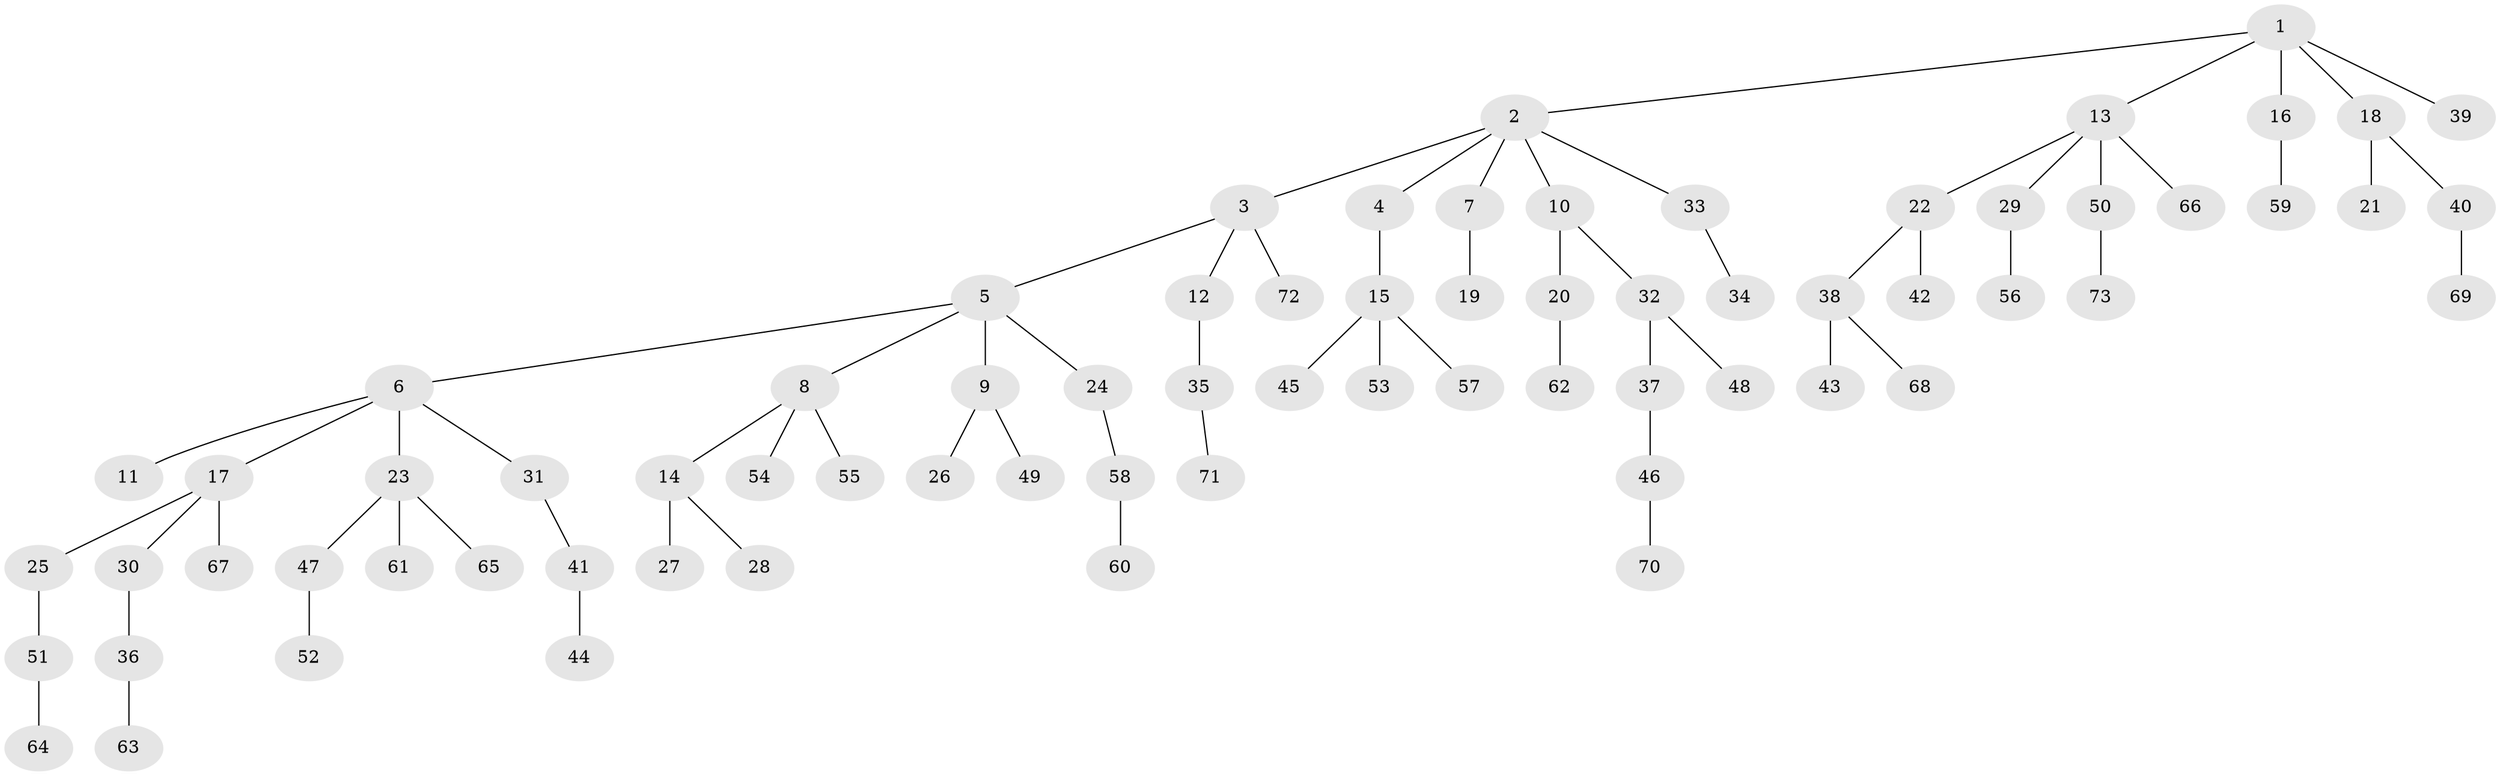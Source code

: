 // original degree distribution, {6: 0.02097902097902098, 7: 0.013986013986013986, 5: 0.04895104895104895, 2: 0.25874125874125875, 4: 0.04895104895104895, 1: 0.5104895104895105, 3: 0.0979020979020979}
// Generated by graph-tools (version 1.1) at 2025/36/03/09/25 02:36:40]
// undirected, 73 vertices, 72 edges
graph export_dot {
graph [start="1"]
  node [color=gray90,style=filled];
  1;
  2;
  3;
  4;
  5;
  6;
  7;
  8;
  9;
  10;
  11;
  12;
  13;
  14;
  15;
  16;
  17;
  18;
  19;
  20;
  21;
  22;
  23;
  24;
  25;
  26;
  27;
  28;
  29;
  30;
  31;
  32;
  33;
  34;
  35;
  36;
  37;
  38;
  39;
  40;
  41;
  42;
  43;
  44;
  45;
  46;
  47;
  48;
  49;
  50;
  51;
  52;
  53;
  54;
  55;
  56;
  57;
  58;
  59;
  60;
  61;
  62;
  63;
  64;
  65;
  66;
  67;
  68;
  69;
  70;
  71;
  72;
  73;
  1 -- 2 [weight=1.0];
  1 -- 13 [weight=1.0];
  1 -- 16 [weight=1.0];
  1 -- 18 [weight=1.0];
  1 -- 39 [weight=1.0];
  2 -- 3 [weight=1.0];
  2 -- 4 [weight=1.0];
  2 -- 7 [weight=1.0];
  2 -- 10 [weight=1.0];
  2 -- 33 [weight=1.0];
  3 -- 5 [weight=1.0];
  3 -- 12 [weight=1.0];
  3 -- 72 [weight=1.0];
  4 -- 15 [weight=1.0];
  5 -- 6 [weight=1.0];
  5 -- 8 [weight=1.0];
  5 -- 9 [weight=1.0];
  5 -- 24 [weight=1.0];
  6 -- 11 [weight=1.0];
  6 -- 17 [weight=1.0];
  6 -- 23 [weight=2.0];
  6 -- 31 [weight=1.0];
  7 -- 19 [weight=1.0];
  8 -- 14 [weight=1.0];
  8 -- 54 [weight=1.0];
  8 -- 55 [weight=1.0];
  9 -- 26 [weight=1.0];
  9 -- 49 [weight=1.0];
  10 -- 20 [weight=1.0];
  10 -- 32 [weight=1.0];
  12 -- 35 [weight=1.0];
  13 -- 22 [weight=1.0];
  13 -- 29 [weight=1.0];
  13 -- 50 [weight=1.0];
  13 -- 66 [weight=1.0];
  14 -- 27 [weight=1.0];
  14 -- 28 [weight=1.0];
  15 -- 45 [weight=1.0];
  15 -- 53 [weight=1.0];
  15 -- 57 [weight=1.0];
  16 -- 59 [weight=1.0];
  17 -- 25 [weight=1.0];
  17 -- 30 [weight=1.0];
  17 -- 67 [weight=1.0];
  18 -- 21 [weight=1.0];
  18 -- 40 [weight=1.0];
  20 -- 62 [weight=1.0];
  22 -- 38 [weight=1.0];
  22 -- 42 [weight=2.0];
  23 -- 47 [weight=1.0];
  23 -- 61 [weight=1.0];
  23 -- 65 [weight=1.0];
  24 -- 58 [weight=1.0];
  25 -- 51 [weight=1.0];
  29 -- 56 [weight=1.0];
  30 -- 36 [weight=1.0];
  31 -- 41 [weight=1.0];
  32 -- 37 [weight=1.0];
  32 -- 48 [weight=1.0];
  33 -- 34 [weight=1.0];
  35 -- 71 [weight=1.0];
  36 -- 63 [weight=1.0];
  37 -- 46 [weight=1.0];
  38 -- 43 [weight=1.0];
  38 -- 68 [weight=1.0];
  40 -- 69 [weight=1.0];
  41 -- 44 [weight=1.0];
  46 -- 70 [weight=1.0];
  47 -- 52 [weight=1.0];
  50 -- 73 [weight=1.0];
  51 -- 64 [weight=1.0];
  58 -- 60 [weight=2.0];
}
